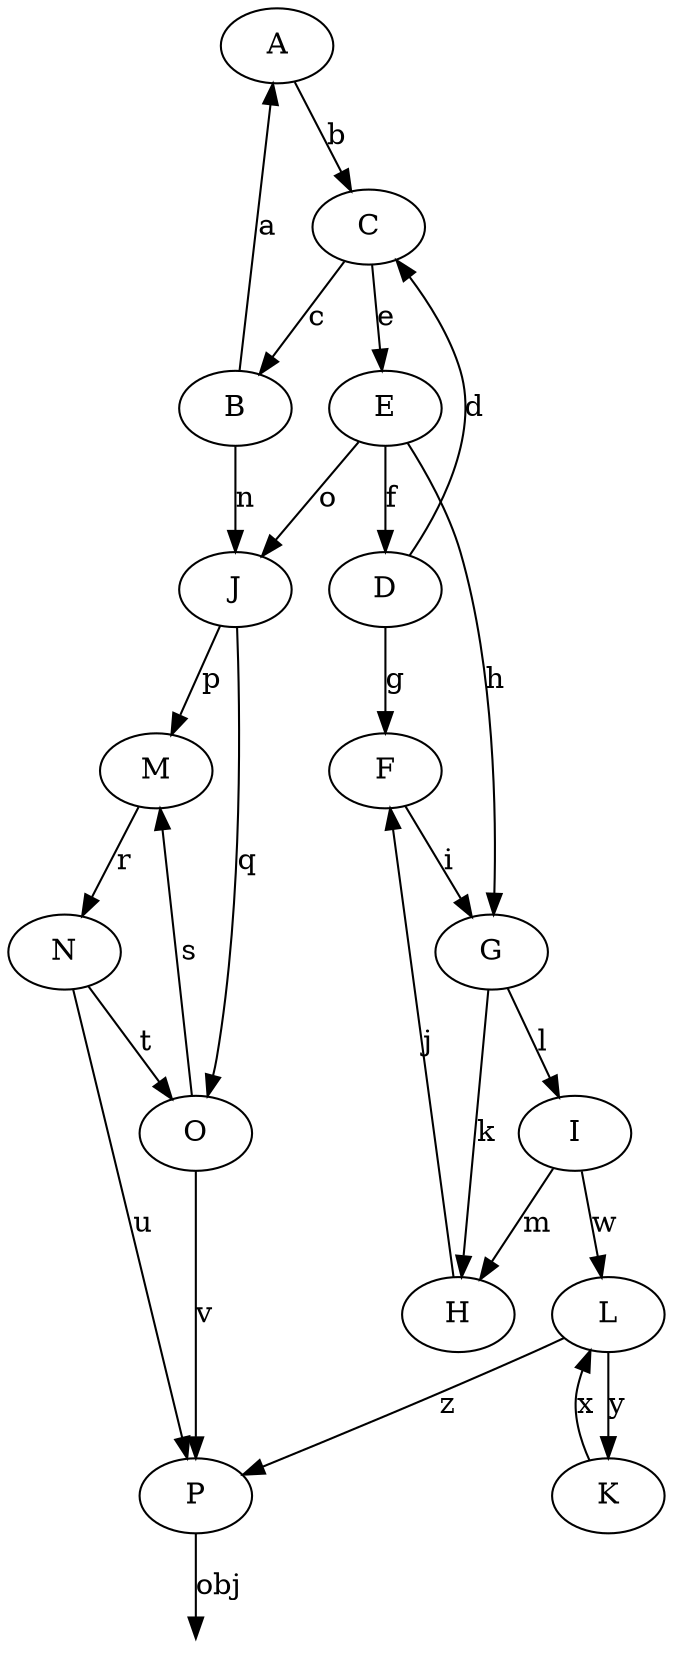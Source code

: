 digraph "Dependency graph" {
	A -> C [label=b]
	B -> A [label=a]
	B -> J [label=n]
	C -> B [label=c]
	C -> E [label=e]
	D -> C [label=d]
	D -> F [label=g]
	E -> D [label=f]
	E -> G [label=h]
	E -> J [label=o]
	F -> G [label=i]
	G -> H [label=k]
	G -> I [label=l]
	H -> F [label=j]
	I -> H [label=m]
	I -> L [label=w]
	J -> M [label=p]
	J -> O [label=q]
	K -> L [label=x]
	L -> K [label=y]
	L -> P [label=z]
	M -> N [label=r]
	N -> O [label=t]
	N -> P [label=u]
	O -> M [label=s]
	O -> P [label=v]
	_P [shape=point style=invis]
	P -> _P [label=obj]
}

